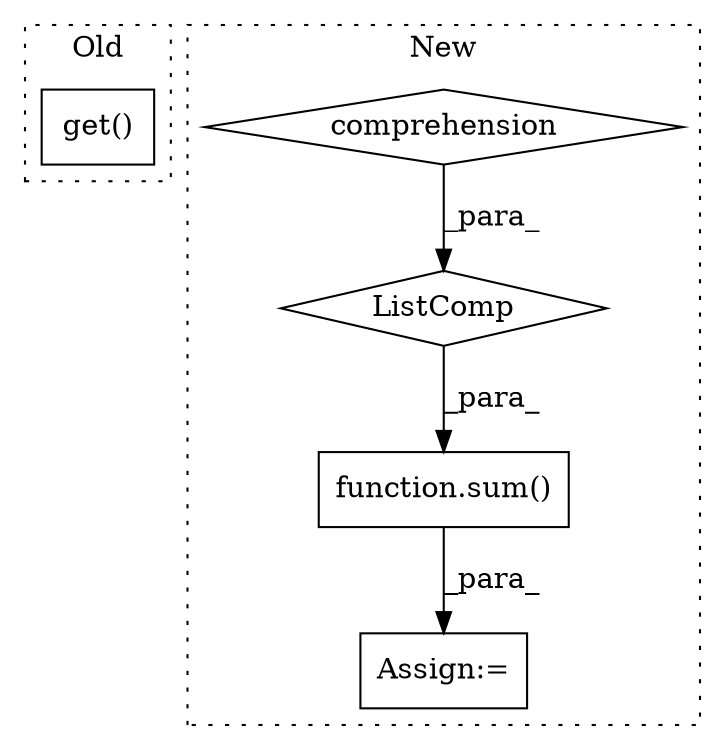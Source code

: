 digraph G {
subgraph cluster0 {
1 [label="get()" a="75" s="1410,1453" l="17,1" shape="box"];
label = "Old";
style="dotted";
}
subgraph cluster1 {
2 [label="function.sum()" a="75" s="1938,1984" l="4,1" shape="box"];
3 [label="Assign:=" a="68" s="1935" l="3" shape="box"];
4 [label="comprehension" a="45" s="1955" l="3" shape="diamond"];
5 [label="ListComp" a="106" s="1942" l="42" shape="diamond"];
label = "New";
style="dotted";
}
2 -> 3 [label="_para_"];
4 -> 5 [label="_para_"];
5 -> 2 [label="_para_"];
}